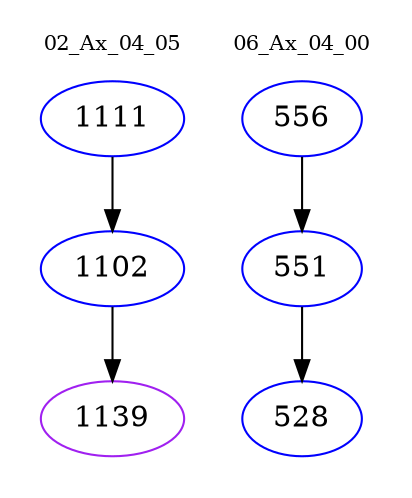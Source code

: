 digraph{
subgraph cluster_0 {
color = white
label = "02_Ax_04_05";
fontsize=10;
T0_1111 [label="1111", color="blue"]
T0_1111 -> T0_1102 [color="black"]
T0_1102 [label="1102", color="blue"]
T0_1102 -> T0_1139 [color="black"]
T0_1139 [label="1139", color="purple"]
}
subgraph cluster_1 {
color = white
label = "06_Ax_04_00";
fontsize=10;
T1_556 [label="556", color="blue"]
T1_556 -> T1_551 [color="black"]
T1_551 [label="551", color="blue"]
T1_551 -> T1_528 [color="black"]
T1_528 [label="528", color="blue"]
}
}
